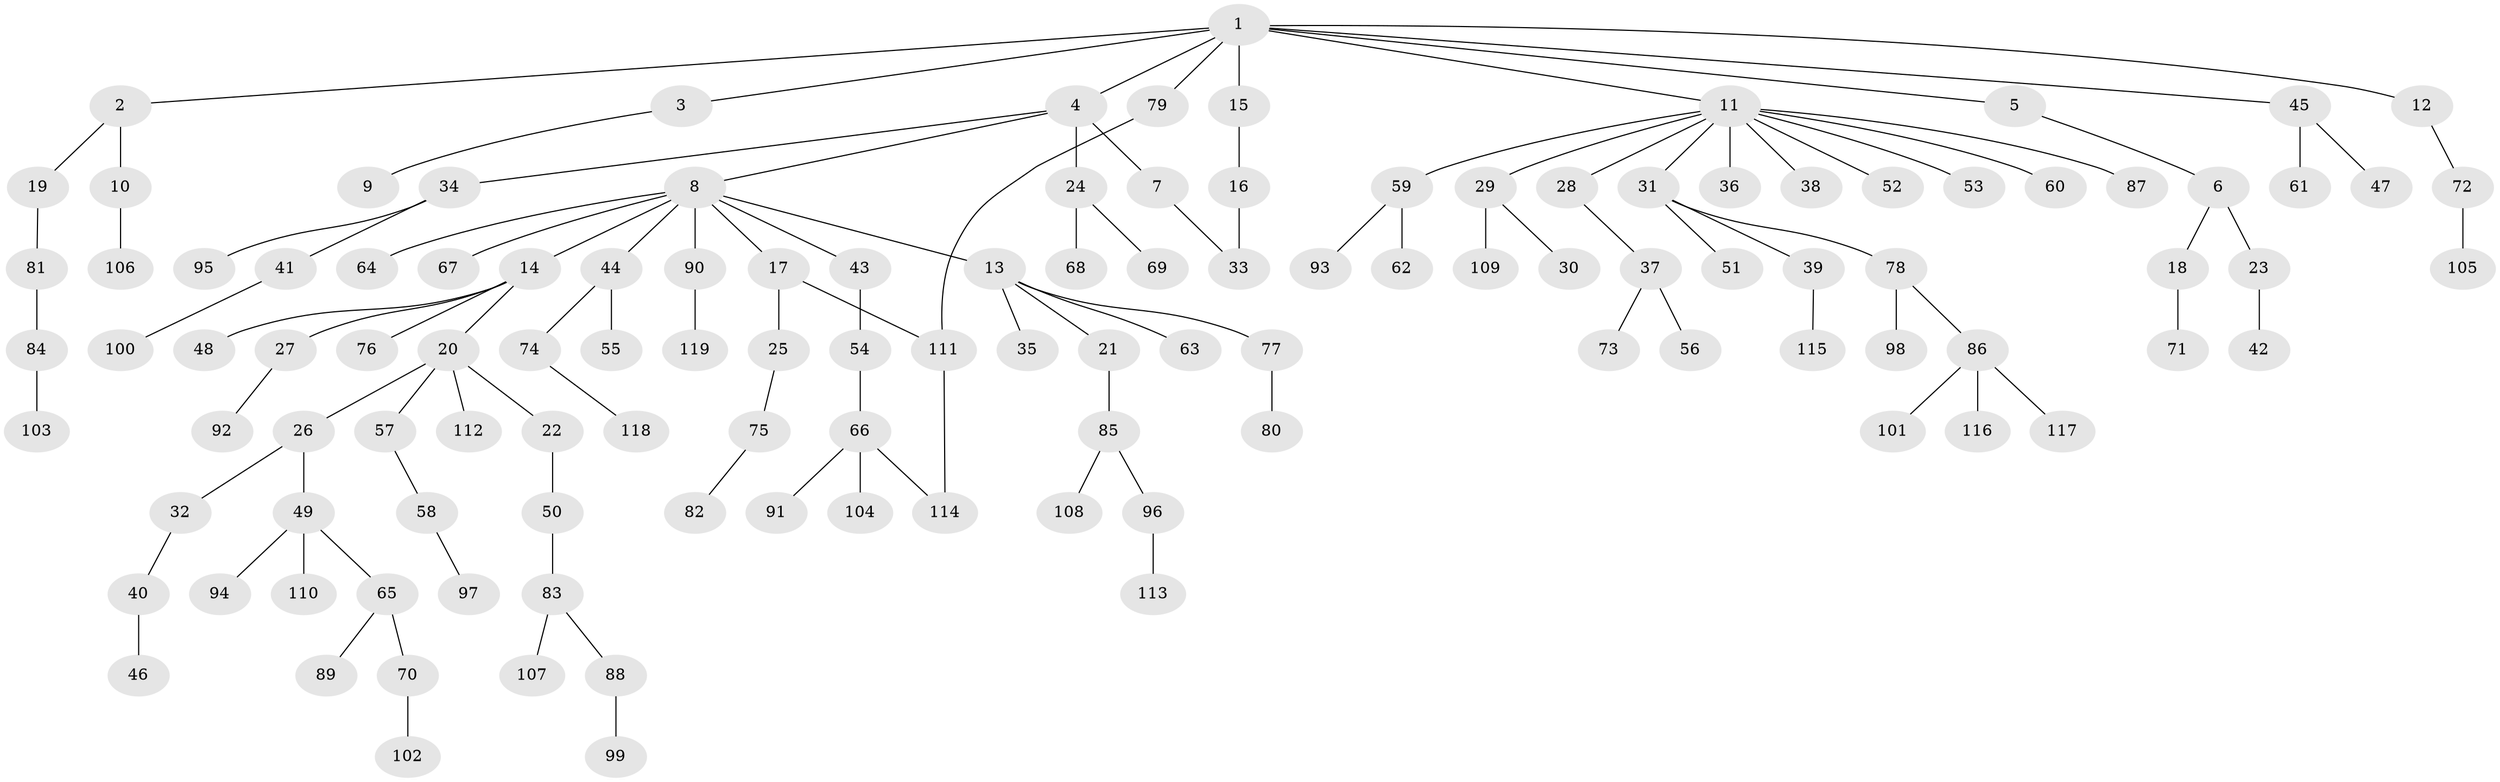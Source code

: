 // coarse degree distribution, {10: 0.024096385542168676, 3: 0.07228915662650602, 1: 0.5421686746987951, 6: 0.012048192771084338, 2: 0.27710843373493976, 8: 0.024096385542168676, 5: 0.03614457831325301, 4: 0.012048192771084338}
// Generated by graph-tools (version 1.1) at 2025/23/03/03/25 07:23:31]
// undirected, 119 vertices, 121 edges
graph export_dot {
graph [start="1"]
  node [color=gray90,style=filled];
  1;
  2;
  3;
  4;
  5;
  6;
  7;
  8;
  9;
  10;
  11;
  12;
  13;
  14;
  15;
  16;
  17;
  18;
  19;
  20;
  21;
  22;
  23;
  24;
  25;
  26;
  27;
  28;
  29;
  30;
  31;
  32;
  33;
  34;
  35;
  36;
  37;
  38;
  39;
  40;
  41;
  42;
  43;
  44;
  45;
  46;
  47;
  48;
  49;
  50;
  51;
  52;
  53;
  54;
  55;
  56;
  57;
  58;
  59;
  60;
  61;
  62;
  63;
  64;
  65;
  66;
  67;
  68;
  69;
  70;
  71;
  72;
  73;
  74;
  75;
  76;
  77;
  78;
  79;
  80;
  81;
  82;
  83;
  84;
  85;
  86;
  87;
  88;
  89;
  90;
  91;
  92;
  93;
  94;
  95;
  96;
  97;
  98;
  99;
  100;
  101;
  102;
  103;
  104;
  105;
  106;
  107;
  108;
  109;
  110;
  111;
  112;
  113;
  114;
  115;
  116;
  117;
  118;
  119;
  1 -- 2;
  1 -- 3;
  1 -- 4;
  1 -- 5;
  1 -- 11;
  1 -- 12;
  1 -- 15;
  1 -- 45;
  1 -- 79;
  2 -- 10;
  2 -- 19;
  3 -- 9;
  4 -- 7;
  4 -- 8;
  4 -- 24;
  4 -- 34;
  5 -- 6;
  6 -- 18;
  6 -- 23;
  7 -- 33;
  8 -- 13;
  8 -- 14;
  8 -- 17;
  8 -- 43;
  8 -- 44;
  8 -- 64;
  8 -- 67;
  8 -- 90;
  10 -- 106;
  11 -- 28;
  11 -- 29;
  11 -- 31;
  11 -- 36;
  11 -- 38;
  11 -- 52;
  11 -- 53;
  11 -- 59;
  11 -- 60;
  11 -- 87;
  12 -- 72;
  13 -- 21;
  13 -- 35;
  13 -- 63;
  13 -- 77;
  14 -- 20;
  14 -- 27;
  14 -- 48;
  14 -- 76;
  15 -- 16;
  16 -- 33;
  17 -- 25;
  17 -- 111;
  18 -- 71;
  19 -- 81;
  20 -- 22;
  20 -- 26;
  20 -- 57;
  20 -- 112;
  21 -- 85;
  22 -- 50;
  23 -- 42;
  24 -- 68;
  24 -- 69;
  25 -- 75;
  26 -- 32;
  26 -- 49;
  27 -- 92;
  28 -- 37;
  29 -- 30;
  29 -- 109;
  31 -- 39;
  31 -- 51;
  31 -- 78;
  32 -- 40;
  34 -- 41;
  34 -- 95;
  37 -- 56;
  37 -- 73;
  39 -- 115;
  40 -- 46;
  41 -- 100;
  43 -- 54;
  44 -- 55;
  44 -- 74;
  45 -- 47;
  45 -- 61;
  49 -- 65;
  49 -- 94;
  49 -- 110;
  50 -- 83;
  54 -- 66;
  57 -- 58;
  58 -- 97;
  59 -- 62;
  59 -- 93;
  65 -- 70;
  65 -- 89;
  66 -- 91;
  66 -- 104;
  66 -- 114;
  70 -- 102;
  72 -- 105;
  74 -- 118;
  75 -- 82;
  77 -- 80;
  78 -- 86;
  78 -- 98;
  79 -- 111;
  81 -- 84;
  83 -- 88;
  83 -- 107;
  84 -- 103;
  85 -- 96;
  85 -- 108;
  86 -- 101;
  86 -- 116;
  86 -- 117;
  88 -- 99;
  90 -- 119;
  96 -- 113;
  111 -- 114;
}
